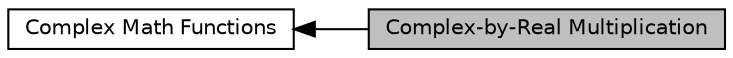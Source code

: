 digraph "Complex-by-Real Multiplication"
{
  edge [fontname="Helvetica",fontsize="10",labelfontname="Helvetica",labelfontsize="10"];
  node [fontname="Helvetica",fontsize="10",shape=record];
  rankdir=LR;
  Node0 [label="Complex-by-Real Multiplication",height=0.2,width=0.4,color="black", fillcolor="grey75", style="filled", fontcolor="black"];
  Node1 [label="Complex Math Functions",height=0.2,width=0.4,color="black", fillcolor="white", style="filled",URL="$group__group_cmplx_math.html",tooltip="This set of functions operates on complex data vectors. "];
  Node1->Node0 [shape=plaintext, dir="back", style="solid"];
}
